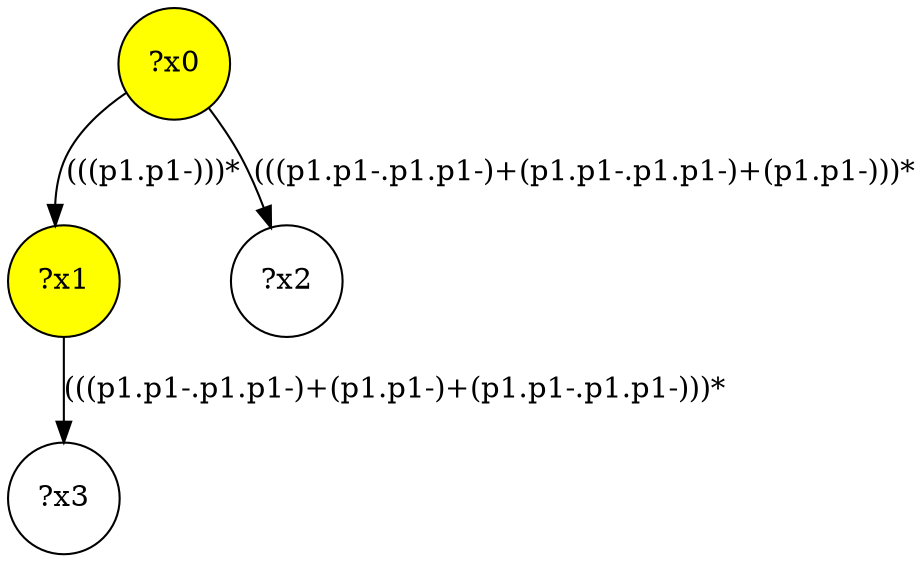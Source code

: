 digraph g {
	x0 [fillcolor="yellow", style="filled," shape=circle, label="?x0"];
	x1 [fillcolor="yellow", style="filled," shape=circle, label="?x1"];
	x0 -> x1 [label="(((p1.p1-)))*"];
	x2 [shape=circle, label="?x2"];
	x0 -> x2 [label="(((p1.p1-.p1.p1-)+(p1.p1-.p1.p1-)+(p1.p1-)))*"];
	x3 [shape=circle, label="?x3"];
	x1 -> x3 [label="(((p1.p1-.p1.p1-)+(p1.p1-)+(p1.p1-.p1.p1-)))*"];
}
